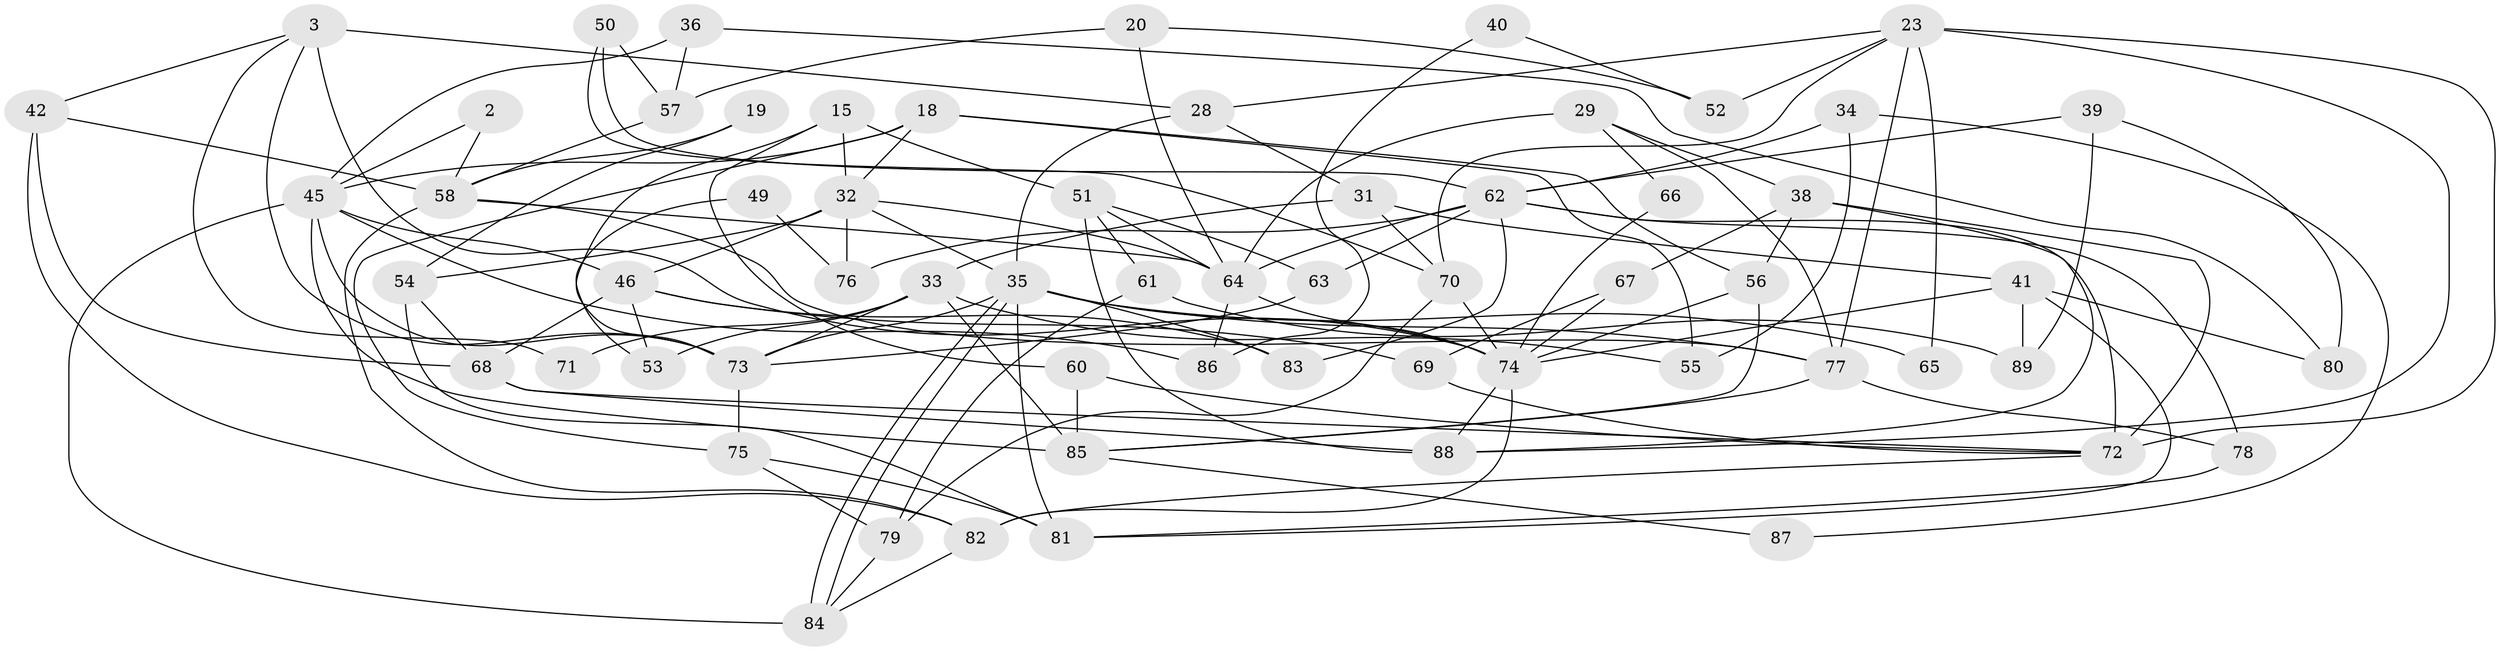 // original degree distribution, {5: 0.1797752808988764, 2: 0.15730337078651685, 6: 0.12359550561797752, 3: 0.2808988764044944, 4: 0.21348314606741572, 7: 0.02247191011235955, 8: 0.011235955056179775, 9: 0.011235955056179775}
// Generated by graph-tools (version 1.1) at 2025/52/03/04/25 21:52:55]
// undirected, 62 vertices, 136 edges
graph export_dot {
graph [start="1"]
  node [color=gray90,style=filled];
  2;
  3;
  15;
  18 [super="+16"];
  19;
  20;
  23 [super="+8+5"];
  28 [super="+13"];
  29;
  31;
  32 [super="+6+11"];
  33;
  34;
  35 [super="+21"];
  36;
  38 [super="+37"];
  39;
  40;
  41;
  42;
  45 [super="+14"];
  46;
  49;
  50;
  51;
  52;
  53;
  54;
  55;
  56;
  57 [super="+4"];
  58 [super="+12"];
  60 [super="+44"];
  61;
  62 [super="+10"];
  63;
  64 [super="+48"];
  65;
  66;
  67;
  68 [super="+30"];
  69;
  70;
  71;
  72;
  73 [super="+26+27"];
  74 [super="+47"];
  75;
  76;
  77 [super="+17"];
  78;
  79;
  80;
  81 [super="+43"];
  82 [super="+24"];
  83;
  84;
  85 [super="+59"];
  86;
  87;
  88 [super="+22"];
  89;
  2 -- 58;
  2 -- 45;
  3 -- 74;
  3 -- 28 [weight=2];
  3 -- 42;
  3 -- 71;
  3 -- 73;
  15 -- 51;
  15 -- 32;
  15 -- 60 [weight=2];
  15 -- 73 [weight=2];
  18 -- 55;
  18 -- 56;
  18 -- 45;
  18 -- 32;
  18 -- 75;
  19 -- 54;
  19 -- 58;
  20 -- 57;
  20 -- 52;
  20 -- 64;
  23 -- 72 [weight=2];
  23 -- 70;
  23 -- 88;
  23 -- 28;
  23 -- 65;
  23 -- 52;
  23 -- 77 [weight=2];
  28 -- 31;
  28 -- 35;
  29 -- 66;
  29 -- 77;
  29 -- 38;
  29 -- 64;
  31 -- 70;
  31 -- 33;
  31 -- 41;
  32 -- 76 [weight=2];
  32 -- 46;
  32 -- 64;
  32 -- 54;
  32 -- 35;
  33 -- 85;
  33 -- 53;
  33 -- 55;
  33 -- 71;
  33 -- 73;
  34 -- 55;
  34 -- 62;
  34 -- 87;
  35 -- 84;
  35 -- 84;
  35 -- 65;
  35 -- 81 [weight=2];
  35 -- 83;
  35 -- 74;
  35 -- 77;
  35 -- 73;
  36 -- 57;
  36 -- 80;
  36 -- 45;
  38 -- 72 [weight=2];
  38 -- 67;
  38 -- 56;
  38 -- 88;
  39 -- 80;
  39 -- 89;
  39 -- 62;
  40 -- 86;
  40 -- 52;
  41 -- 80;
  41 -- 89;
  41 -- 74;
  41 -- 81;
  42 -- 82;
  42 -- 58;
  42 -- 68;
  45 -- 46;
  45 -- 85;
  45 -- 86;
  45 -- 84;
  45 -- 73;
  46 -- 68;
  46 -- 53;
  46 -- 69;
  46 -- 83;
  49 -- 53;
  49 -- 76;
  50 -- 62 [weight=2];
  50 -- 57 [weight=2];
  50 -- 70;
  51 -- 64;
  51 -- 61;
  51 -- 63;
  51 -- 88;
  54 -- 81;
  54 -- 68;
  56 -- 74;
  56 -- 85;
  57 -- 58 [weight=2];
  58 -- 77 [weight=2];
  58 -- 64;
  58 -- 82;
  60 -- 85 [weight=2];
  60 -- 72;
  61 -- 89;
  61 -- 79;
  62 -- 63;
  62 -- 83;
  62 -- 72;
  62 -- 76;
  62 -- 64 [weight=2];
  62 -- 78;
  63 -- 73;
  64 -- 86;
  64 -- 74 [weight=2];
  66 -- 74;
  67 -- 69;
  67 -- 74;
  68 -- 88;
  68 -- 72;
  69 -- 72;
  70 -- 74;
  70 -- 79;
  72 -- 82;
  73 -- 75;
  74 -- 88;
  74 -- 82;
  75 -- 79;
  75 -- 81;
  77 -- 78;
  77 -- 85;
  78 -- 81;
  79 -- 84;
  82 -- 84;
  85 -- 87;
}
